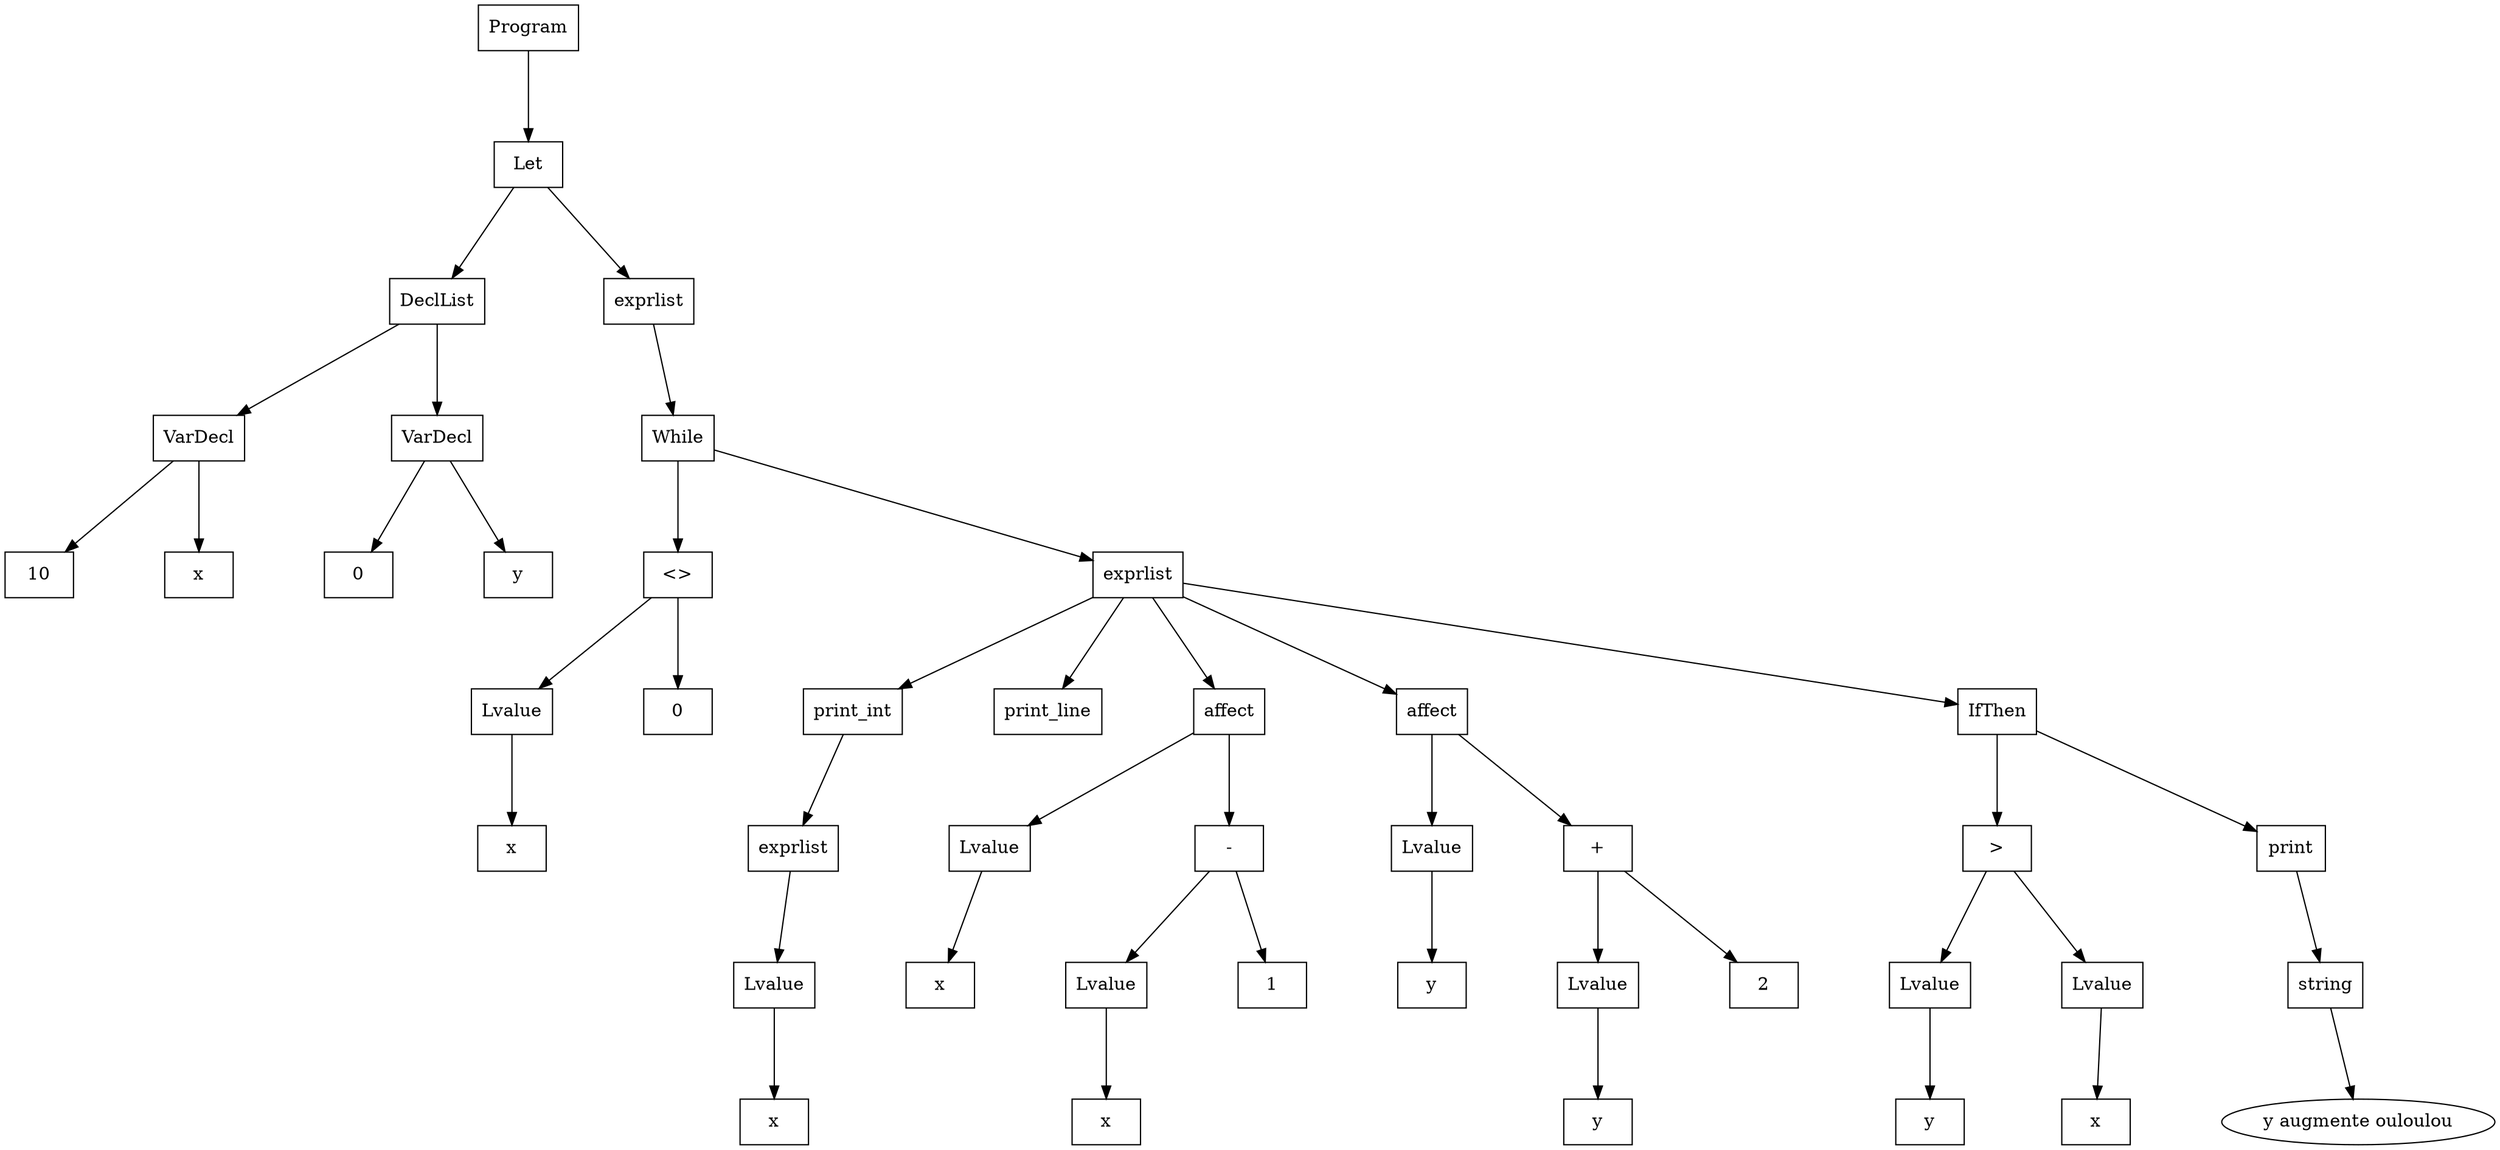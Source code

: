 digraph "ast"{

	nodesep=1;
	ranksep=1;

	N2 [label="DeclList", shape="box"];
	N4 [label="10", shape="box"];
	N5 [label="x", shape="box"];
	N3 [label="VarDecl", shape="box"];
	N7 [label="0", shape="box"];
	N8 [label="y", shape="box"];
	N6 [label="VarDecl", shape="box"];
	N9 [label="exprlist", shape="box"];
	N12 [label="Lvalue", shape="box"];
	N13 [label="x", shape="box"];
	N14 [label="0", shape="box"];
	N11 [label="<>", shape="box"];
	N15 [label="exprlist", shape="box"];
	N16 [label="print_int", shape="box"];
	N17 [label="exprlist", shape="box"];
	N18 [label="Lvalue", shape="box"];
	N19 [label="x", shape="box"];
	N20 [label="print_line", shape="box"];
	N22 [label="Lvalue", shape="box"];
	N23 [label="x", shape="box"];
	N25 [label="Lvalue", shape="box"];
	N26 [label="x", shape="box"];
	N27 [label="1", shape="box"];
	N24 [label="-", shape="box"];
	N21 [label="affect", shape="box"];
	N29 [label="Lvalue", shape="box"];
	N30 [label="y", shape="box"];
	N32 [label="Lvalue", shape="box"];
	N33 [label="y", shape="box"];
	N34 [label="2", shape="box"];
	N31 [label="+", shape="box"];
	N28 [label="affect", shape="box"];
	N37 [label="Lvalue", shape="box"];
	N38 [label="y", shape="box"];
	N39 [label="Lvalue", shape="box"];
	N40 [label="x", shape="box"];
	N36 [label=">", shape="box"];
	N42 [label="string", shape="box"];
	N41 [label="print", shape="box"];
	N35 [label="IfThen", shape="box"];
	N10 [label="While", shape="box"];
	N1 [label="Let", shape="box"];
	N0 [label="Program", shape="box"];

	N3 -> N5; 
	N3 -> N4; 
	N2 -> N3; 
	N6 -> N8; 
	N6 -> N7; 
	N2 -> N6; 
	N12 -> N13; 
	N11 -> N12; 
	N11 -> N14; 
	N18 -> N19; 
	N17 -> N18; 
	N16 -> N17; 
	N15 -> N16; 
	N15 -> N20; 
	N22 -> N23; 
	N25 -> N26; 
	N24 -> N25; 
	N24 -> N27; 
	N21 -> N22; 
	N21 -> N24; 
	N15 -> N21; 
	N29 -> N30; 
	N32 -> N33; 
	N31 -> N32; 
	N31 -> N34; 
	N28 -> N29; 
	N28 -> N31; 
	N15 -> N28; 
	N37 -> N38; 
	N39 -> N40; 
	N36 -> N37; 
	N36 -> N39; 
	N42 -> "y augmente ouloulou"; 
	N41 -> N42; 
	N35 -> N36; 
	N35 -> N41; 
	N15 -> N35; 
	N10 -> N11; 
	N10 -> N15; 
	N9 -> N10; 
	N1 -> N2; 
	N1 -> N9; 
	N0 -> N1; 
}